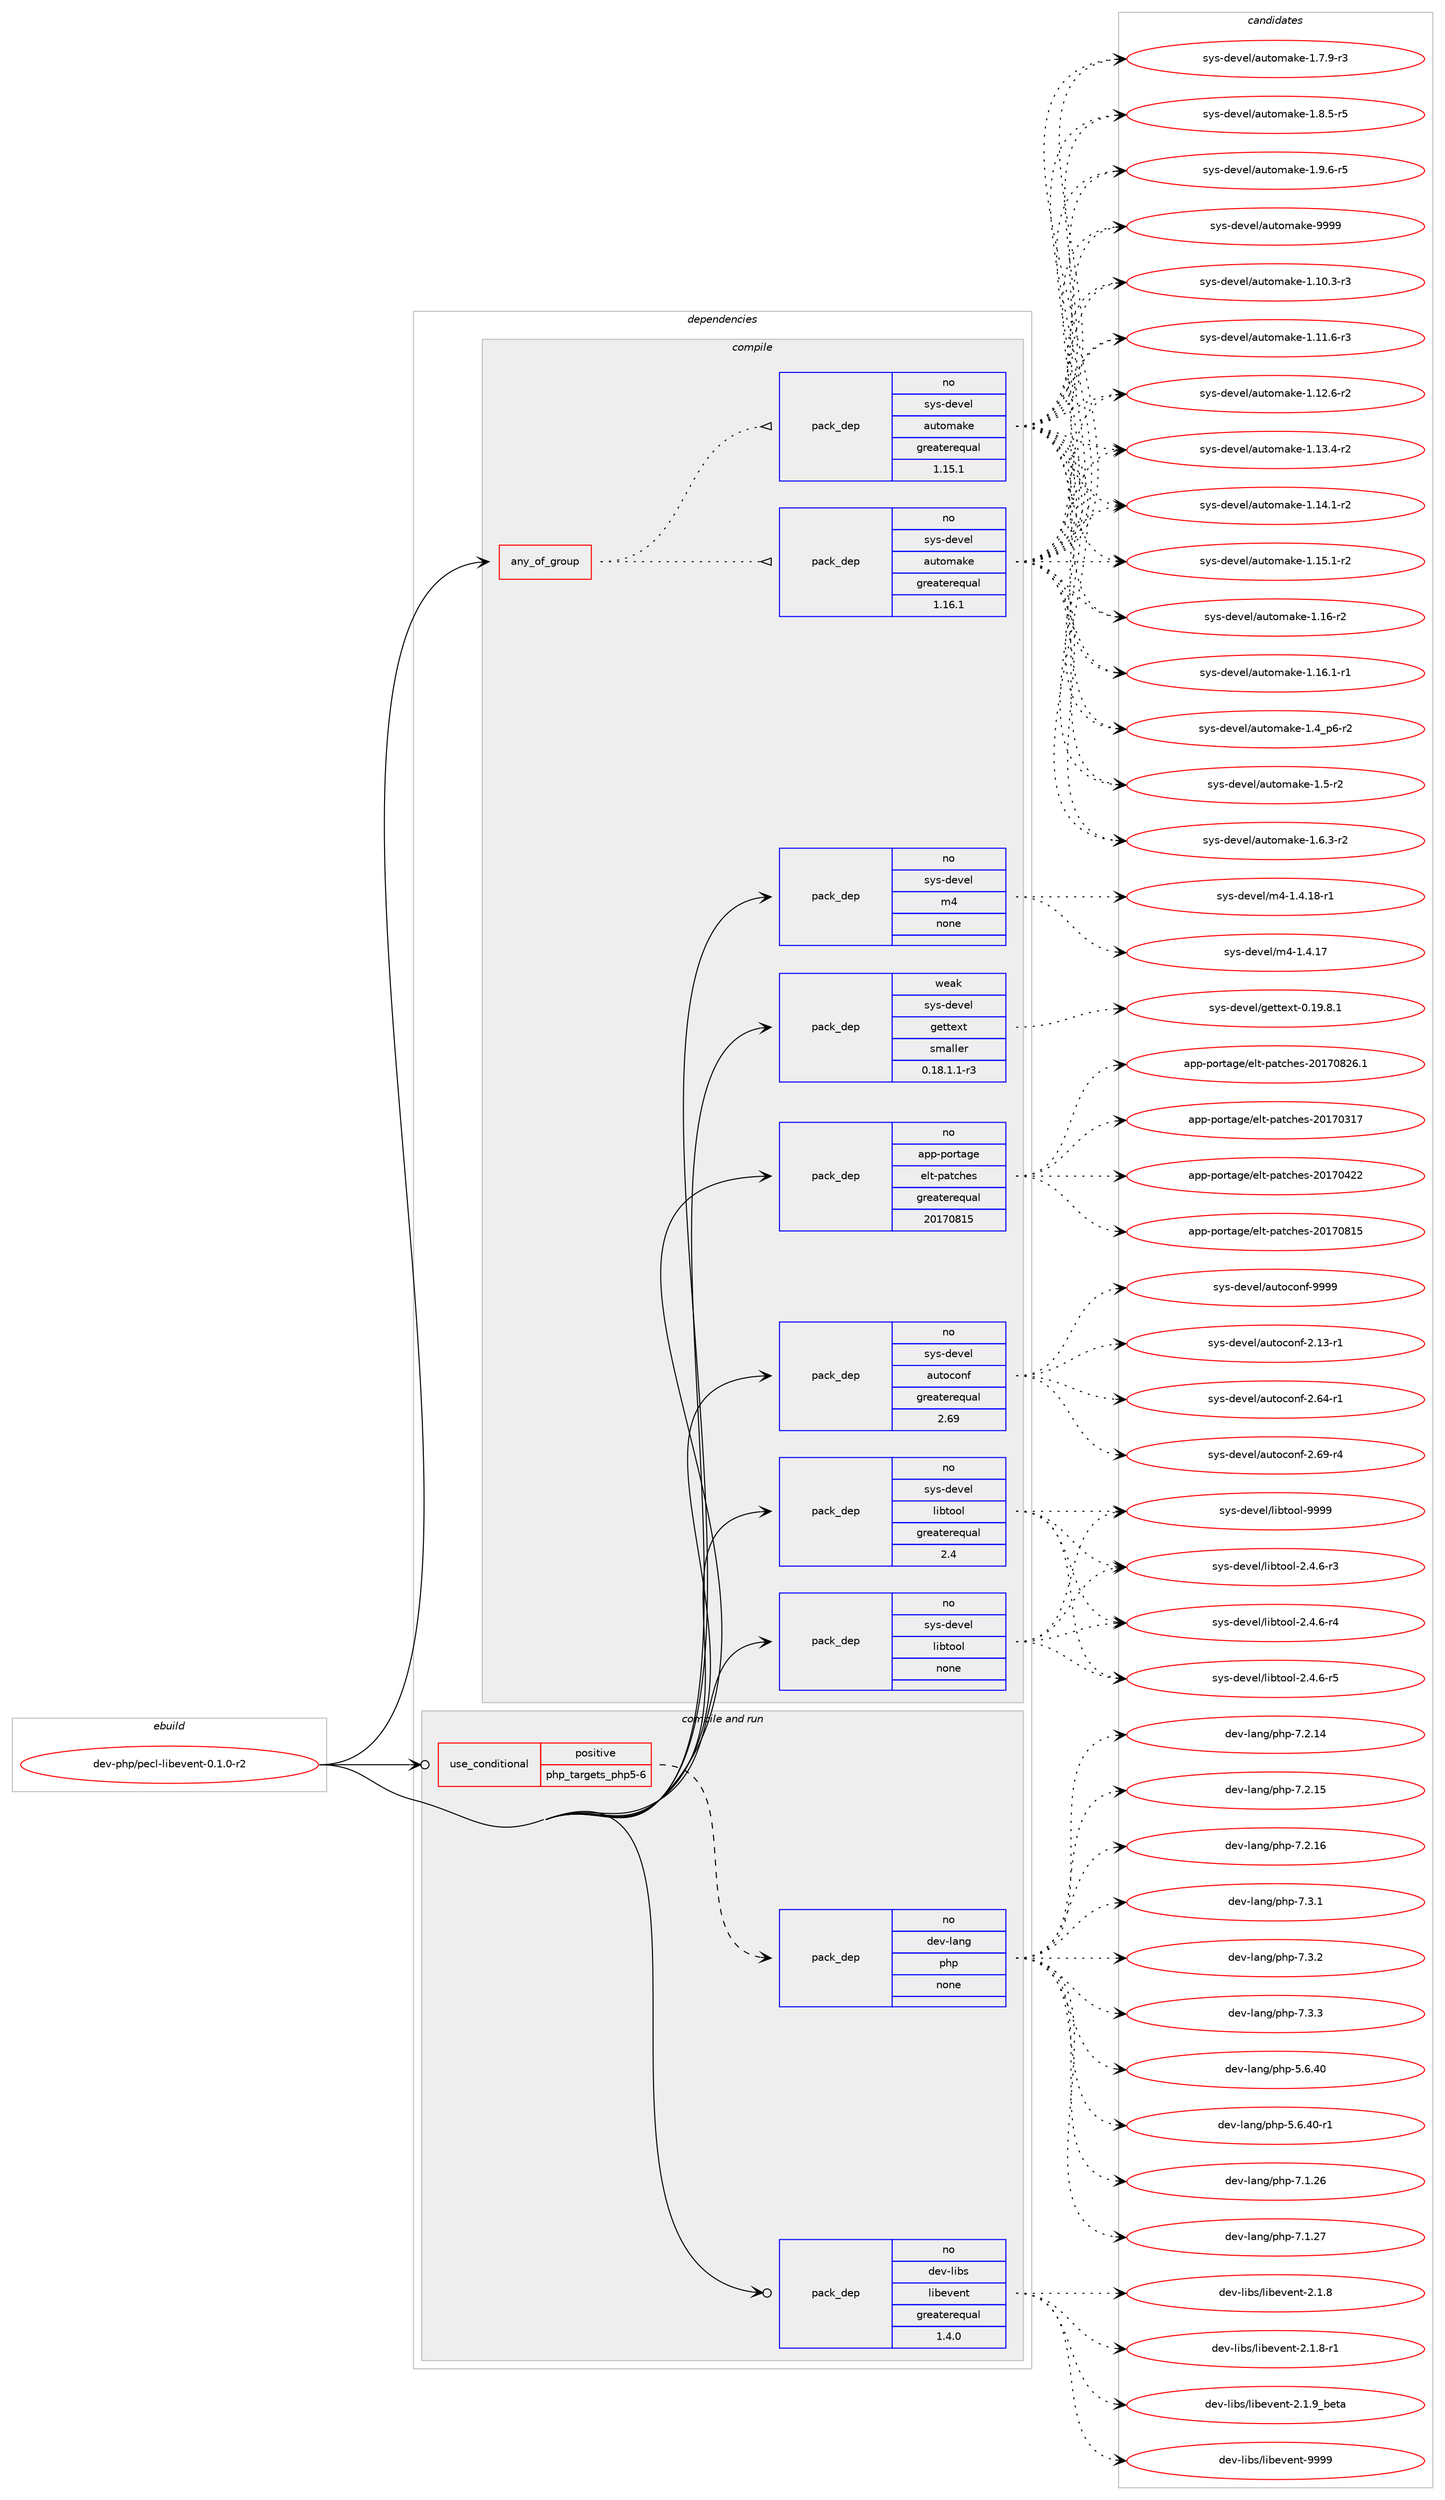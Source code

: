 digraph prolog {

# *************
# Graph options
# *************

newrank=true;
concentrate=true;
compound=true;
graph [rankdir=LR,fontname=Helvetica,fontsize=10,ranksep=1.5];#, ranksep=2.5, nodesep=0.2];
edge  [arrowhead=vee];
node  [fontname=Helvetica,fontsize=10];

# **********
# The ebuild
# **********

subgraph cluster_leftcol {
color=gray;
rank=same;
label=<<i>ebuild</i>>;
id [label="dev-php/pecl-libevent-0.1.0-r2", color=red, width=4, href="../dev-php/pecl-libevent-0.1.0-r2.svg"];
}

# ****************
# The dependencies
# ****************

subgraph cluster_midcol {
color=gray;
label=<<i>dependencies</i>>;
subgraph cluster_compile {
fillcolor="#eeeeee";
style=filled;
label=<<i>compile</i>>;
subgraph any22562 {
dependency1394061 [label=<<TABLE BORDER="0" CELLBORDER="1" CELLSPACING="0" CELLPADDING="4"><TR><TD CELLPADDING="10">any_of_group</TD></TR></TABLE>>, shape=none, color=red];subgraph pack1001350 {
dependency1394062 [label=<<TABLE BORDER="0" CELLBORDER="1" CELLSPACING="0" CELLPADDING="4" WIDTH="220"><TR><TD ROWSPAN="6" CELLPADDING="30">pack_dep</TD></TR><TR><TD WIDTH="110">no</TD></TR><TR><TD>sys-devel</TD></TR><TR><TD>automake</TD></TR><TR><TD>greaterequal</TD></TR><TR><TD>1.16.1</TD></TR></TABLE>>, shape=none, color=blue];
}
dependency1394061:e -> dependency1394062:w [weight=20,style="dotted",arrowhead="oinv"];
subgraph pack1001351 {
dependency1394063 [label=<<TABLE BORDER="0" CELLBORDER="1" CELLSPACING="0" CELLPADDING="4" WIDTH="220"><TR><TD ROWSPAN="6" CELLPADDING="30">pack_dep</TD></TR><TR><TD WIDTH="110">no</TD></TR><TR><TD>sys-devel</TD></TR><TR><TD>automake</TD></TR><TR><TD>greaterequal</TD></TR><TR><TD>1.15.1</TD></TR></TABLE>>, shape=none, color=blue];
}
dependency1394061:e -> dependency1394063:w [weight=20,style="dotted",arrowhead="oinv"];
}
id:e -> dependency1394061:w [weight=20,style="solid",arrowhead="vee"];
subgraph pack1001352 {
dependency1394064 [label=<<TABLE BORDER="0" CELLBORDER="1" CELLSPACING="0" CELLPADDING="4" WIDTH="220"><TR><TD ROWSPAN="6" CELLPADDING="30">pack_dep</TD></TR><TR><TD WIDTH="110">no</TD></TR><TR><TD>app-portage</TD></TR><TR><TD>elt-patches</TD></TR><TR><TD>greaterequal</TD></TR><TR><TD>20170815</TD></TR></TABLE>>, shape=none, color=blue];
}
id:e -> dependency1394064:w [weight=20,style="solid",arrowhead="vee"];
subgraph pack1001353 {
dependency1394065 [label=<<TABLE BORDER="0" CELLBORDER="1" CELLSPACING="0" CELLPADDING="4" WIDTH="220"><TR><TD ROWSPAN="6" CELLPADDING="30">pack_dep</TD></TR><TR><TD WIDTH="110">no</TD></TR><TR><TD>sys-devel</TD></TR><TR><TD>autoconf</TD></TR><TR><TD>greaterequal</TD></TR><TR><TD>2.69</TD></TR></TABLE>>, shape=none, color=blue];
}
id:e -> dependency1394065:w [weight=20,style="solid",arrowhead="vee"];
subgraph pack1001354 {
dependency1394066 [label=<<TABLE BORDER="0" CELLBORDER="1" CELLSPACING="0" CELLPADDING="4" WIDTH="220"><TR><TD ROWSPAN="6" CELLPADDING="30">pack_dep</TD></TR><TR><TD WIDTH="110">no</TD></TR><TR><TD>sys-devel</TD></TR><TR><TD>libtool</TD></TR><TR><TD>greaterequal</TD></TR><TR><TD>2.4</TD></TR></TABLE>>, shape=none, color=blue];
}
id:e -> dependency1394066:w [weight=20,style="solid",arrowhead="vee"];
subgraph pack1001355 {
dependency1394067 [label=<<TABLE BORDER="0" CELLBORDER="1" CELLSPACING="0" CELLPADDING="4" WIDTH="220"><TR><TD ROWSPAN="6" CELLPADDING="30">pack_dep</TD></TR><TR><TD WIDTH="110">no</TD></TR><TR><TD>sys-devel</TD></TR><TR><TD>libtool</TD></TR><TR><TD>none</TD></TR><TR><TD></TD></TR></TABLE>>, shape=none, color=blue];
}
id:e -> dependency1394067:w [weight=20,style="solid",arrowhead="vee"];
subgraph pack1001356 {
dependency1394068 [label=<<TABLE BORDER="0" CELLBORDER="1" CELLSPACING="0" CELLPADDING="4" WIDTH="220"><TR><TD ROWSPAN="6" CELLPADDING="30">pack_dep</TD></TR><TR><TD WIDTH="110">no</TD></TR><TR><TD>sys-devel</TD></TR><TR><TD>m4</TD></TR><TR><TD>none</TD></TR><TR><TD></TD></TR></TABLE>>, shape=none, color=blue];
}
id:e -> dependency1394068:w [weight=20,style="solid",arrowhead="vee"];
subgraph pack1001357 {
dependency1394069 [label=<<TABLE BORDER="0" CELLBORDER="1" CELLSPACING="0" CELLPADDING="4" WIDTH="220"><TR><TD ROWSPAN="6" CELLPADDING="30">pack_dep</TD></TR><TR><TD WIDTH="110">weak</TD></TR><TR><TD>sys-devel</TD></TR><TR><TD>gettext</TD></TR><TR><TD>smaller</TD></TR><TR><TD>0.18.1.1-r3</TD></TR></TABLE>>, shape=none, color=blue];
}
id:e -> dependency1394069:w [weight=20,style="solid",arrowhead="vee"];
}
subgraph cluster_compileandrun {
fillcolor="#eeeeee";
style=filled;
label=<<i>compile and run</i>>;
subgraph cond369584 {
dependency1394070 [label=<<TABLE BORDER="0" CELLBORDER="1" CELLSPACING="0" CELLPADDING="4"><TR><TD ROWSPAN="3" CELLPADDING="10">use_conditional</TD></TR><TR><TD>positive</TD></TR><TR><TD>php_targets_php5-6</TD></TR></TABLE>>, shape=none, color=red];
subgraph pack1001358 {
dependency1394071 [label=<<TABLE BORDER="0" CELLBORDER="1" CELLSPACING="0" CELLPADDING="4" WIDTH="220"><TR><TD ROWSPAN="6" CELLPADDING="30">pack_dep</TD></TR><TR><TD WIDTH="110">no</TD></TR><TR><TD>dev-lang</TD></TR><TR><TD>php</TD></TR><TR><TD>none</TD></TR><TR><TD></TD></TR></TABLE>>, shape=none, color=blue];
}
dependency1394070:e -> dependency1394071:w [weight=20,style="dashed",arrowhead="vee"];
}
id:e -> dependency1394070:w [weight=20,style="solid",arrowhead="odotvee"];
subgraph pack1001359 {
dependency1394072 [label=<<TABLE BORDER="0" CELLBORDER="1" CELLSPACING="0" CELLPADDING="4" WIDTH="220"><TR><TD ROWSPAN="6" CELLPADDING="30">pack_dep</TD></TR><TR><TD WIDTH="110">no</TD></TR><TR><TD>dev-libs</TD></TR><TR><TD>libevent</TD></TR><TR><TD>greaterequal</TD></TR><TR><TD>1.4.0</TD></TR></TABLE>>, shape=none, color=blue];
}
id:e -> dependency1394072:w [weight=20,style="solid",arrowhead="odotvee"];
}
subgraph cluster_run {
fillcolor="#eeeeee";
style=filled;
label=<<i>run</i>>;
}
}

# **************
# The candidates
# **************

subgraph cluster_choices {
rank=same;
color=gray;
label=<<i>candidates</i>>;

subgraph choice1001350 {
color=black;
nodesep=1;
choice11512111545100101118101108479711711611110997107101454946494846514511451 [label="sys-devel/automake-1.10.3-r3", color=red, width=4,href="../sys-devel/automake-1.10.3-r3.svg"];
choice11512111545100101118101108479711711611110997107101454946494946544511451 [label="sys-devel/automake-1.11.6-r3", color=red, width=4,href="../sys-devel/automake-1.11.6-r3.svg"];
choice11512111545100101118101108479711711611110997107101454946495046544511450 [label="sys-devel/automake-1.12.6-r2", color=red, width=4,href="../sys-devel/automake-1.12.6-r2.svg"];
choice11512111545100101118101108479711711611110997107101454946495146524511450 [label="sys-devel/automake-1.13.4-r2", color=red, width=4,href="../sys-devel/automake-1.13.4-r2.svg"];
choice11512111545100101118101108479711711611110997107101454946495246494511450 [label="sys-devel/automake-1.14.1-r2", color=red, width=4,href="../sys-devel/automake-1.14.1-r2.svg"];
choice11512111545100101118101108479711711611110997107101454946495346494511450 [label="sys-devel/automake-1.15.1-r2", color=red, width=4,href="../sys-devel/automake-1.15.1-r2.svg"];
choice1151211154510010111810110847971171161111099710710145494649544511450 [label="sys-devel/automake-1.16-r2", color=red, width=4,href="../sys-devel/automake-1.16-r2.svg"];
choice11512111545100101118101108479711711611110997107101454946495446494511449 [label="sys-devel/automake-1.16.1-r1", color=red, width=4,href="../sys-devel/automake-1.16.1-r1.svg"];
choice115121115451001011181011084797117116111109971071014549465295112544511450 [label="sys-devel/automake-1.4_p6-r2", color=red, width=4,href="../sys-devel/automake-1.4_p6-r2.svg"];
choice11512111545100101118101108479711711611110997107101454946534511450 [label="sys-devel/automake-1.5-r2", color=red, width=4,href="../sys-devel/automake-1.5-r2.svg"];
choice115121115451001011181011084797117116111109971071014549465446514511450 [label="sys-devel/automake-1.6.3-r2", color=red, width=4,href="../sys-devel/automake-1.6.3-r2.svg"];
choice115121115451001011181011084797117116111109971071014549465546574511451 [label="sys-devel/automake-1.7.9-r3", color=red, width=4,href="../sys-devel/automake-1.7.9-r3.svg"];
choice115121115451001011181011084797117116111109971071014549465646534511453 [label="sys-devel/automake-1.8.5-r5", color=red, width=4,href="../sys-devel/automake-1.8.5-r5.svg"];
choice115121115451001011181011084797117116111109971071014549465746544511453 [label="sys-devel/automake-1.9.6-r5", color=red, width=4,href="../sys-devel/automake-1.9.6-r5.svg"];
choice115121115451001011181011084797117116111109971071014557575757 [label="sys-devel/automake-9999", color=red, width=4,href="../sys-devel/automake-9999.svg"];
dependency1394062:e -> choice11512111545100101118101108479711711611110997107101454946494846514511451:w [style=dotted,weight="100"];
dependency1394062:e -> choice11512111545100101118101108479711711611110997107101454946494946544511451:w [style=dotted,weight="100"];
dependency1394062:e -> choice11512111545100101118101108479711711611110997107101454946495046544511450:w [style=dotted,weight="100"];
dependency1394062:e -> choice11512111545100101118101108479711711611110997107101454946495146524511450:w [style=dotted,weight="100"];
dependency1394062:e -> choice11512111545100101118101108479711711611110997107101454946495246494511450:w [style=dotted,weight="100"];
dependency1394062:e -> choice11512111545100101118101108479711711611110997107101454946495346494511450:w [style=dotted,weight="100"];
dependency1394062:e -> choice1151211154510010111810110847971171161111099710710145494649544511450:w [style=dotted,weight="100"];
dependency1394062:e -> choice11512111545100101118101108479711711611110997107101454946495446494511449:w [style=dotted,weight="100"];
dependency1394062:e -> choice115121115451001011181011084797117116111109971071014549465295112544511450:w [style=dotted,weight="100"];
dependency1394062:e -> choice11512111545100101118101108479711711611110997107101454946534511450:w [style=dotted,weight="100"];
dependency1394062:e -> choice115121115451001011181011084797117116111109971071014549465446514511450:w [style=dotted,weight="100"];
dependency1394062:e -> choice115121115451001011181011084797117116111109971071014549465546574511451:w [style=dotted,weight="100"];
dependency1394062:e -> choice115121115451001011181011084797117116111109971071014549465646534511453:w [style=dotted,weight="100"];
dependency1394062:e -> choice115121115451001011181011084797117116111109971071014549465746544511453:w [style=dotted,weight="100"];
dependency1394062:e -> choice115121115451001011181011084797117116111109971071014557575757:w [style=dotted,weight="100"];
}
subgraph choice1001351 {
color=black;
nodesep=1;
choice11512111545100101118101108479711711611110997107101454946494846514511451 [label="sys-devel/automake-1.10.3-r3", color=red, width=4,href="../sys-devel/automake-1.10.3-r3.svg"];
choice11512111545100101118101108479711711611110997107101454946494946544511451 [label="sys-devel/automake-1.11.6-r3", color=red, width=4,href="../sys-devel/automake-1.11.6-r3.svg"];
choice11512111545100101118101108479711711611110997107101454946495046544511450 [label="sys-devel/automake-1.12.6-r2", color=red, width=4,href="../sys-devel/automake-1.12.6-r2.svg"];
choice11512111545100101118101108479711711611110997107101454946495146524511450 [label="sys-devel/automake-1.13.4-r2", color=red, width=4,href="../sys-devel/automake-1.13.4-r2.svg"];
choice11512111545100101118101108479711711611110997107101454946495246494511450 [label="sys-devel/automake-1.14.1-r2", color=red, width=4,href="../sys-devel/automake-1.14.1-r2.svg"];
choice11512111545100101118101108479711711611110997107101454946495346494511450 [label="sys-devel/automake-1.15.1-r2", color=red, width=4,href="../sys-devel/automake-1.15.1-r2.svg"];
choice1151211154510010111810110847971171161111099710710145494649544511450 [label="sys-devel/automake-1.16-r2", color=red, width=4,href="../sys-devel/automake-1.16-r2.svg"];
choice11512111545100101118101108479711711611110997107101454946495446494511449 [label="sys-devel/automake-1.16.1-r1", color=red, width=4,href="../sys-devel/automake-1.16.1-r1.svg"];
choice115121115451001011181011084797117116111109971071014549465295112544511450 [label="sys-devel/automake-1.4_p6-r2", color=red, width=4,href="../sys-devel/automake-1.4_p6-r2.svg"];
choice11512111545100101118101108479711711611110997107101454946534511450 [label="sys-devel/automake-1.5-r2", color=red, width=4,href="../sys-devel/automake-1.5-r2.svg"];
choice115121115451001011181011084797117116111109971071014549465446514511450 [label="sys-devel/automake-1.6.3-r2", color=red, width=4,href="../sys-devel/automake-1.6.3-r2.svg"];
choice115121115451001011181011084797117116111109971071014549465546574511451 [label="sys-devel/automake-1.7.9-r3", color=red, width=4,href="../sys-devel/automake-1.7.9-r3.svg"];
choice115121115451001011181011084797117116111109971071014549465646534511453 [label="sys-devel/automake-1.8.5-r5", color=red, width=4,href="../sys-devel/automake-1.8.5-r5.svg"];
choice115121115451001011181011084797117116111109971071014549465746544511453 [label="sys-devel/automake-1.9.6-r5", color=red, width=4,href="../sys-devel/automake-1.9.6-r5.svg"];
choice115121115451001011181011084797117116111109971071014557575757 [label="sys-devel/automake-9999", color=red, width=4,href="../sys-devel/automake-9999.svg"];
dependency1394063:e -> choice11512111545100101118101108479711711611110997107101454946494846514511451:w [style=dotted,weight="100"];
dependency1394063:e -> choice11512111545100101118101108479711711611110997107101454946494946544511451:w [style=dotted,weight="100"];
dependency1394063:e -> choice11512111545100101118101108479711711611110997107101454946495046544511450:w [style=dotted,weight="100"];
dependency1394063:e -> choice11512111545100101118101108479711711611110997107101454946495146524511450:w [style=dotted,weight="100"];
dependency1394063:e -> choice11512111545100101118101108479711711611110997107101454946495246494511450:w [style=dotted,weight="100"];
dependency1394063:e -> choice11512111545100101118101108479711711611110997107101454946495346494511450:w [style=dotted,weight="100"];
dependency1394063:e -> choice1151211154510010111810110847971171161111099710710145494649544511450:w [style=dotted,weight="100"];
dependency1394063:e -> choice11512111545100101118101108479711711611110997107101454946495446494511449:w [style=dotted,weight="100"];
dependency1394063:e -> choice115121115451001011181011084797117116111109971071014549465295112544511450:w [style=dotted,weight="100"];
dependency1394063:e -> choice11512111545100101118101108479711711611110997107101454946534511450:w [style=dotted,weight="100"];
dependency1394063:e -> choice115121115451001011181011084797117116111109971071014549465446514511450:w [style=dotted,weight="100"];
dependency1394063:e -> choice115121115451001011181011084797117116111109971071014549465546574511451:w [style=dotted,weight="100"];
dependency1394063:e -> choice115121115451001011181011084797117116111109971071014549465646534511453:w [style=dotted,weight="100"];
dependency1394063:e -> choice115121115451001011181011084797117116111109971071014549465746544511453:w [style=dotted,weight="100"];
dependency1394063:e -> choice115121115451001011181011084797117116111109971071014557575757:w [style=dotted,weight="100"];
}
subgraph choice1001352 {
color=black;
nodesep=1;
choice97112112451121111141169710310147101108116451129711699104101115455048495548514955 [label="app-portage/elt-patches-20170317", color=red, width=4,href="../app-portage/elt-patches-20170317.svg"];
choice97112112451121111141169710310147101108116451129711699104101115455048495548525050 [label="app-portage/elt-patches-20170422", color=red, width=4,href="../app-portage/elt-patches-20170422.svg"];
choice97112112451121111141169710310147101108116451129711699104101115455048495548564953 [label="app-portage/elt-patches-20170815", color=red, width=4,href="../app-portage/elt-patches-20170815.svg"];
choice971121124511211111411697103101471011081164511297116991041011154550484955485650544649 [label="app-portage/elt-patches-20170826.1", color=red, width=4,href="../app-portage/elt-patches-20170826.1.svg"];
dependency1394064:e -> choice97112112451121111141169710310147101108116451129711699104101115455048495548514955:w [style=dotted,weight="100"];
dependency1394064:e -> choice97112112451121111141169710310147101108116451129711699104101115455048495548525050:w [style=dotted,weight="100"];
dependency1394064:e -> choice97112112451121111141169710310147101108116451129711699104101115455048495548564953:w [style=dotted,weight="100"];
dependency1394064:e -> choice971121124511211111411697103101471011081164511297116991041011154550484955485650544649:w [style=dotted,weight="100"];
}
subgraph choice1001353 {
color=black;
nodesep=1;
choice1151211154510010111810110847971171161119911111010245504649514511449 [label="sys-devel/autoconf-2.13-r1", color=red, width=4,href="../sys-devel/autoconf-2.13-r1.svg"];
choice1151211154510010111810110847971171161119911111010245504654524511449 [label="sys-devel/autoconf-2.64-r1", color=red, width=4,href="../sys-devel/autoconf-2.64-r1.svg"];
choice1151211154510010111810110847971171161119911111010245504654574511452 [label="sys-devel/autoconf-2.69-r4", color=red, width=4,href="../sys-devel/autoconf-2.69-r4.svg"];
choice115121115451001011181011084797117116111991111101024557575757 [label="sys-devel/autoconf-9999", color=red, width=4,href="../sys-devel/autoconf-9999.svg"];
dependency1394065:e -> choice1151211154510010111810110847971171161119911111010245504649514511449:w [style=dotted,weight="100"];
dependency1394065:e -> choice1151211154510010111810110847971171161119911111010245504654524511449:w [style=dotted,weight="100"];
dependency1394065:e -> choice1151211154510010111810110847971171161119911111010245504654574511452:w [style=dotted,weight="100"];
dependency1394065:e -> choice115121115451001011181011084797117116111991111101024557575757:w [style=dotted,weight="100"];
}
subgraph choice1001354 {
color=black;
nodesep=1;
choice1151211154510010111810110847108105981161111111084550465246544511451 [label="sys-devel/libtool-2.4.6-r3", color=red, width=4,href="../sys-devel/libtool-2.4.6-r3.svg"];
choice1151211154510010111810110847108105981161111111084550465246544511452 [label="sys-devel/libtool-2.4.6-r4", color=red, width=4,href="../sys-devel/libtool-2.4.6-r4.svg"];
choice1151211154510010111810110847108105981161111111084550465246544511453 [label="sys-devel/libtool-2.4.6-r5", color=red, width=4,href="../sys-devel/libtool-2.4.6-r5.svg"];
choice1151211154510010111810110847108105981161111111084557575757 [label="sys-devel/libtool-9999", color=red, width=4,href="../sys-devel/libtool-9999.svg"];
dependency1394066:e -> choice1151211154510010111810110847108105981161111111084550465246544511451:w [style=dotted,weight="100"];
dependency1394066:e -> choice1151211154510010111810110847108105981161111111084550465246544511452:w [style=dotted,weight="100"];
dependency1394066:e -> choice1151211154510010111810110847108105981161111111084550465246544511453:w [style=dotted,weight="100"];
dependency1394066:e -> choice1151211154510010111810110847108105981161111111084557575757:w [style=dotted,weight="100"];
}
subgraph choice1001355 {
color=black;
nodesep=1;
choice1151211154510010111810110847108105981161111111084550465246544511451 [label="sys-devel/libtool-2.4.6-r3", color=red, width=4,href="../sys-devel/libtool-2.4.6-r3.svg"];
choice1151211154510010111810110847108105981161111111084550465246544511452 [label="sys-devel/libtool-2.4.6-r4", color=red, width=4,href="../sys-devel/libtool-2.4.6-r4.svg"];
choice1151211154510010111810110847108105981161111111084550465246544511453 [label="sys-devel/libtool-2.4.6-r5", color=red, width=4,href="../sys-devel/libtool-2.4.6-r5.svg"];
choice1151211154510010111810110847108105981161111111084557575757 [label="sys-devel/libtool-9999", color=red, width=4,href="../sys-devel/libtool-9999.svg"];
dependency1394067:e -> choice1151211154510010111810110847108105981161111111084550465246544511451:w [style=dotted,weight="100"];
dependency1394067:e -> choice1151211154510010111810110847108105981161111111084550465246544511452:w [style=dotted,weight="100"];
dependency1394067:e -> choice1151211154510010111810110847108105981161111111084550465246544511453:w [style=dotted,weight="100"];
dependency1394067:e -> choice1151211154510010111810110847108105981161111111084557575757:w [style=dotted,weight="100"];
}
subgraph choice1001356 {
color=black;
nodesep=1;
choice11512111545100101118101108471095245494652464955 [label="sys-devel/m4-1.4.17", color=red, width=4,href="../sys-devel/m4-1.4.17.svg"];
choice115121115451001011181011084710952454946524649564511449 [label="sys-devel/m4-1.4.18-r1", color=red, width=4,href="../sys-devel/m4-1.4.18-r1.svg"];
dependency1394068:e -> choice11512111545100101118101108471095245494652464955:w [style=dotted,weight="100"];
dependency1394068:e -> choice115121115451001011181011084710952454946524649564511449:w [style=dotted,weight="100"];
}
subgraph choice1001357 {
color=black;
nodesep=1;
choice1151211154510010111810110847103101116116101120116454846495746564649 [label="sys-devel/gettext-0.19.8.1", color=red, width=4,href="../sys-devel/gettext-0.19.8.1.svg"];
dependency1394069:e -> choice1151211154510010111810110847103101116116101120116454846495746564649:w [style=dotted,weight="100"];
}
subgraph choice1001358 {
color=black;
nodesep=1;
choice10010111845108971101034711210411245534654465248 [label="dev-lang/php-5.6.40", color=red, width=4,href="../dev-lang/php-5.6.40.svg"];
choice100101118451089711010347112104112455346544652484511449 [label="dev-lang/php-5.6.40-r1", color=red, width=4,href="../dev-lang/php-5.6.40-r1.svg"];
choice10010111845108971101034711210411245554649465054 [label="dev-lang/php-7.1.26", color=red, width=4,href="../dev-lang/php-7.1.26.svg"];
choice10010111845108971101034711210411245554649465055 [label="dev-lang/php-7.1.27", color=red, width=4,href="../dev-lang/php-7.1.27.svg"];
choice10010111845108971101034711210411245554650464952 [label="dev-lang/php-7.2.14", color=red, width=4,href="../dev-lang/php-7.2.14.svg"];
choice10010111845108971101034711210411245554650464953 [label="dev-lang/php-7.2.15", color=red, width=4,href="../dev-lang/php-7.2.15.svg"];
choice10010111845108971101034711210411245554650464954 [label="dev-lang/php-7.2.16", color=red, width=4,href="../dev-lang/php-7.2.16.svg"];
choice100101118451089711010347112104112455546514649 [label="dev-lang/php-7.3.1", color=red, width=4,href="../dev-lang/php-7.3.1.svg"];
choice100101118451089711010347112104112455546514650 [label="dev-lang/php-7.3.2", color=red, width=4,href="../dev-lang/php-7.3.2.svg"];
choice100101118451089711010347112104112455546514651 [label="dev-lang/php-7.3.3", color=red, width=4,href="../dev-lang/php-7.3.3.svg"];
dependency1394071:e -> choice10010111845108971101034711210411245534654465248:w [style=dotted,weight="100"];
dependency1394071:e -> choice100101118451089711010347112104112455346544652484511449:w [style=dotted,weight="100"];
dependency1394071:e -> choice10010111845108971101034711210411245554649465054:w [style=dotted,weight="100"];
dependency1394071:e -> choice10010111845108971101034711210411245554649465055:w [style=dotted,weight="100"];
dependency1394071:e -> choice10010111845108971101034711210411245554650464952:w [style=dotted,weight="100"];
dependency1394071:e -> choice10010111845108971101034711210411245554650464953:w [style=dotted,weight="100"];
dependency1394071:e -> choice10010111845108971101034711210411245554650464954:w [style=dotted,weight="100"];
dependency1394071:e -> choice100101118451089711010347112104112455546514649:w [style=dotted,weight="100"];
dependency1394071:e -> choice100101118451089711010347112104112455546514650:w [style=dotted,weight="100"];
dependency1394071:e -> choice100101118451089711010347112104112455546514651:w [style=dotted,weight="100"];
}
subgraph choice1001359 {
color=black;
nodesep=1;
choice10010111845108105981154710810598101118101110116455046494656 [label="dev-libs/libevent-2.1.8", color=red, width=4,href="../dev-libs/libevent-2.1.8.svg"];
choice100101118451081059811547108105981011181011101164550464946564511449 [label="dev-libs/libevent-2.1.8-r1", color=red, width=4,href="../dev-libs/libevent-2.1.8-r1.svg"];
choice10010111845108105981154710810598101118101110116455046494657959810111697 [label="dev-libs/libevent-2.1.9_beta", color=red, width=4,href="../dev-libs/libevent-2.1.9_beta.svg"];
choice100101118451081059811547108105981011181011101164557575757 [label="dev-libs/libevent-9999", color=red, width=4,href="../dev-libs/libevent-9999.svg"];
dependency1394072:e -> choice10010111845108105981154710810598101118101110116455046494656:w [style=dotted,weight="100"];
dependency1394072:e -> choice100101118451081059811547108105981011181011101164550464946564511449:w [style=dotted,weight="100"];
dependency1394072:e -> choice10010111845108105981154710810598101118101110116455046494657959810111697:w [style=dotted,weight="100"];
dependency1394072:e -> choice100101118451081059811547108105981011181011101164557575757:w [style=dotted,weight="100"];
}
}

}
